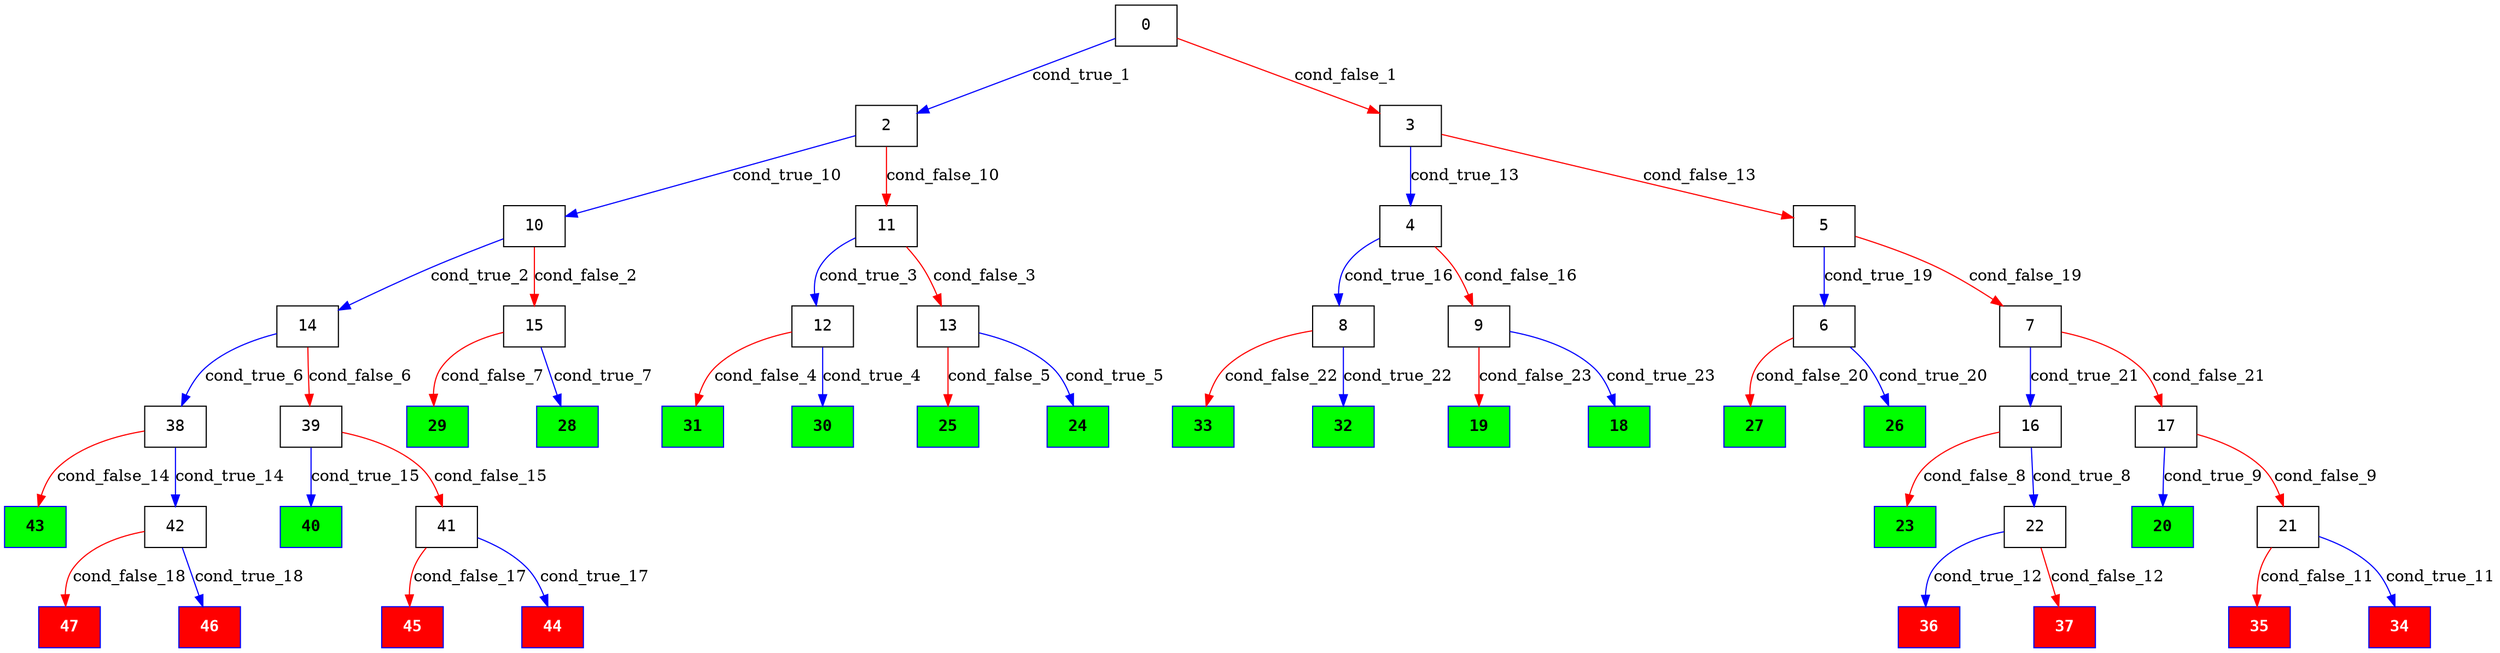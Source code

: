 digraph ExecutionTree {
	node [color=black fontname=Courier height=.5 shape=record]
	43 [color=blue, fillcolor=green, style=filled, fontcolor=black, fontname="Courier-Bold"]
	40 [color=blue, fillcolor=green, style=filled, fontcolor=black, fontname="Courier-Bold"]
	33 [color=blue, fillcolor=green, style=filled, fontcolor=black, fontname="Courier-Bold"]
	32 [color=blue, fillcolor=green, style=filled, fontcolor=black, fontname="Courier-Bold"]
	31 [color=blue, fillcolor=green, style=filled, fontcolor=black, fontname="Courier-Bold"]
	30 [color=blue, fillcolor=green, style=filled, fontcolor=black, fontname="Courier-Bold"]
	29 [color=blue, fillcolor=green, style=filled, fontcolor=black, fontname="Courier-Bold"]
	28 [color=blue, fillcolor=green, style=filled, fontcolor=black, fontname="Courier-Bold"]
	27 [color=blue, fillcolor=green, style=filled, fontcolor=black, fontname="Courier-Bold"]
	26 [color=blue, fillcolor=green, style=filled, fontcolor=black, fontname="Courier-Bold"]
	25 [color=blue, fillcolor=green, style=filled, fontcolor=black, fontname="Courier-Bold"]
	24 [color=blue, fillcolor=green, style=filled, fontcolor=black, fontname="Courier-Bold"]
	23 [color=blue, fillcolor=green, style=filled, fontcolor=black, fontname="Courier-Bold"]
	20 [color=blue, fillcolor=green, style=filled, fontcolor=black, fontname="Courier-Bold"]
	19 [color=blue, fillcolor=green, style=filled, fontcolor=black, fontname="Courier-Bold"]
	18 [color=blue, fillcolor=green, style=filled, fontcolor=black, fontname="Courier-Bold"]
	36 [color=blue, fillcolor=red, style=filled, fontcolor=white, fontname="Courier-Bold"]
	47 [color=blue, fillcolor=red, style=filled, fontcolor=white, fontname="Courier-Bold"]
	45 [color=blue, fillcolor=red, style=filled, fontcolor=white, fontname="Courier-Bold"]
	44 [color=blue, fillcolor=red, style=filled, fontcolor=white, fontname="Courier-Bold"]
	37 [color=blue, fillcolor=red, style=filled, fontcolor=white, fontname="Courier-Bold"]
	35 [color=blue, fillcolor=red, style=filled, fontcolor=white, fontname="Courier-Bold"]
	34 [color=blue, fillcolor=red, style=filled, fontcolor=white, fontname="Courier-Bold"]
	46 [color=blue, fillcolor=red, style=filled, fontcolor=white, fontname="Courier-Bold"]
	0 -> 2 [label=cond_true_1 color=blue]
	0 -> 3 [label=cond_false_1 color=red]
	2 -> 10 [label=cond_true_10 color=blue]
	2 -> 11 [label=cond_false_10 color=red]
	3 -> 4 [label=cond_true_13 color=blue]
	3 -> 5 [label=cond_false_13 color=red]
	10 -> 14 [label=cond_true_2 color=blue]
	10 -> 15 [label=cond_false_2 color=red]
	14 -> 38 [label=cond_true_6 color=blue]
	14 -> 39 [label=cond_false_6 color=red]
	15 -> 28 [label=cond_true_7 color=blue]
	15 -> 29 [label=cond_false_7 color=red]
	11 -> 12 [label=cond_true_3 color=blue]
	11 -> 13 [label=cond_false_3 color=red]
	12 -> 30 [label=cond_true_4 color=blue]
	12 -> 31 [label=cond_false_4 color=red]
	13 -> 24 [label=cond_true_5 color=blue]
	13 -> 25 [label=cond_false_5 color=red]
	38 -> 42 [label=cond_true_14 color=blue]
	38 -> 43 [label=cond_false_14 color=red]
	39 -> 40 [label=cond_true_15 color=blue]
	39 -> 41 [label=cond_false_15 color=red]
	16 -> 22 [label=cond_true_8 color=blue]
	16 -> 23 [label=cond_false_8 color=red]
	22 -> 36 [label=cond_true_12 color=blue]
	22 -> 37 [label=cond_false_12 color=red]
	17 -> 20 [label=cond_true_9 color=blue]
	17 -> 21 [label=cond_false_9 color=red]
	21 -> 34 [label=cond_true_11 color=blue]
	21 -> 35 [label=cond_false_11 color=red]
	4 -> 8 [label=cond_true_16 color=blue]
	4 -> 9 [label=cond_false_16 color=red]
	5 -> 6 [label=cond_true_19 color=blue]
	5 -> 7 [label=cond_false_19 color=red]
	42 -> 46 [label=cond_true_18 color=blue]
	42 -> 47 [label=cond_false_18 color=red]
	41 -> 44 [label=cond_true_17 color=blue]
	41 -> 45 [label=cond_false_17 color=red]
	8 -> 32 [label=cond_true_22 color=blue]
	8 -> 33 [label=cond_false_22 color=red]
	9 -> 18 [label=cond_true_23 color=blue]
	9 -> 19 [label=cond_false_23 color=red]
	6 -> 26 [label=cond_true_20 color=blue]
	6 -> 27 [label=cond_false_20 color=red]
	7 -> 16 [label=cond_true_21 color=blue]
	7 -> 17 [label=cond_false_21 color=red]
}
